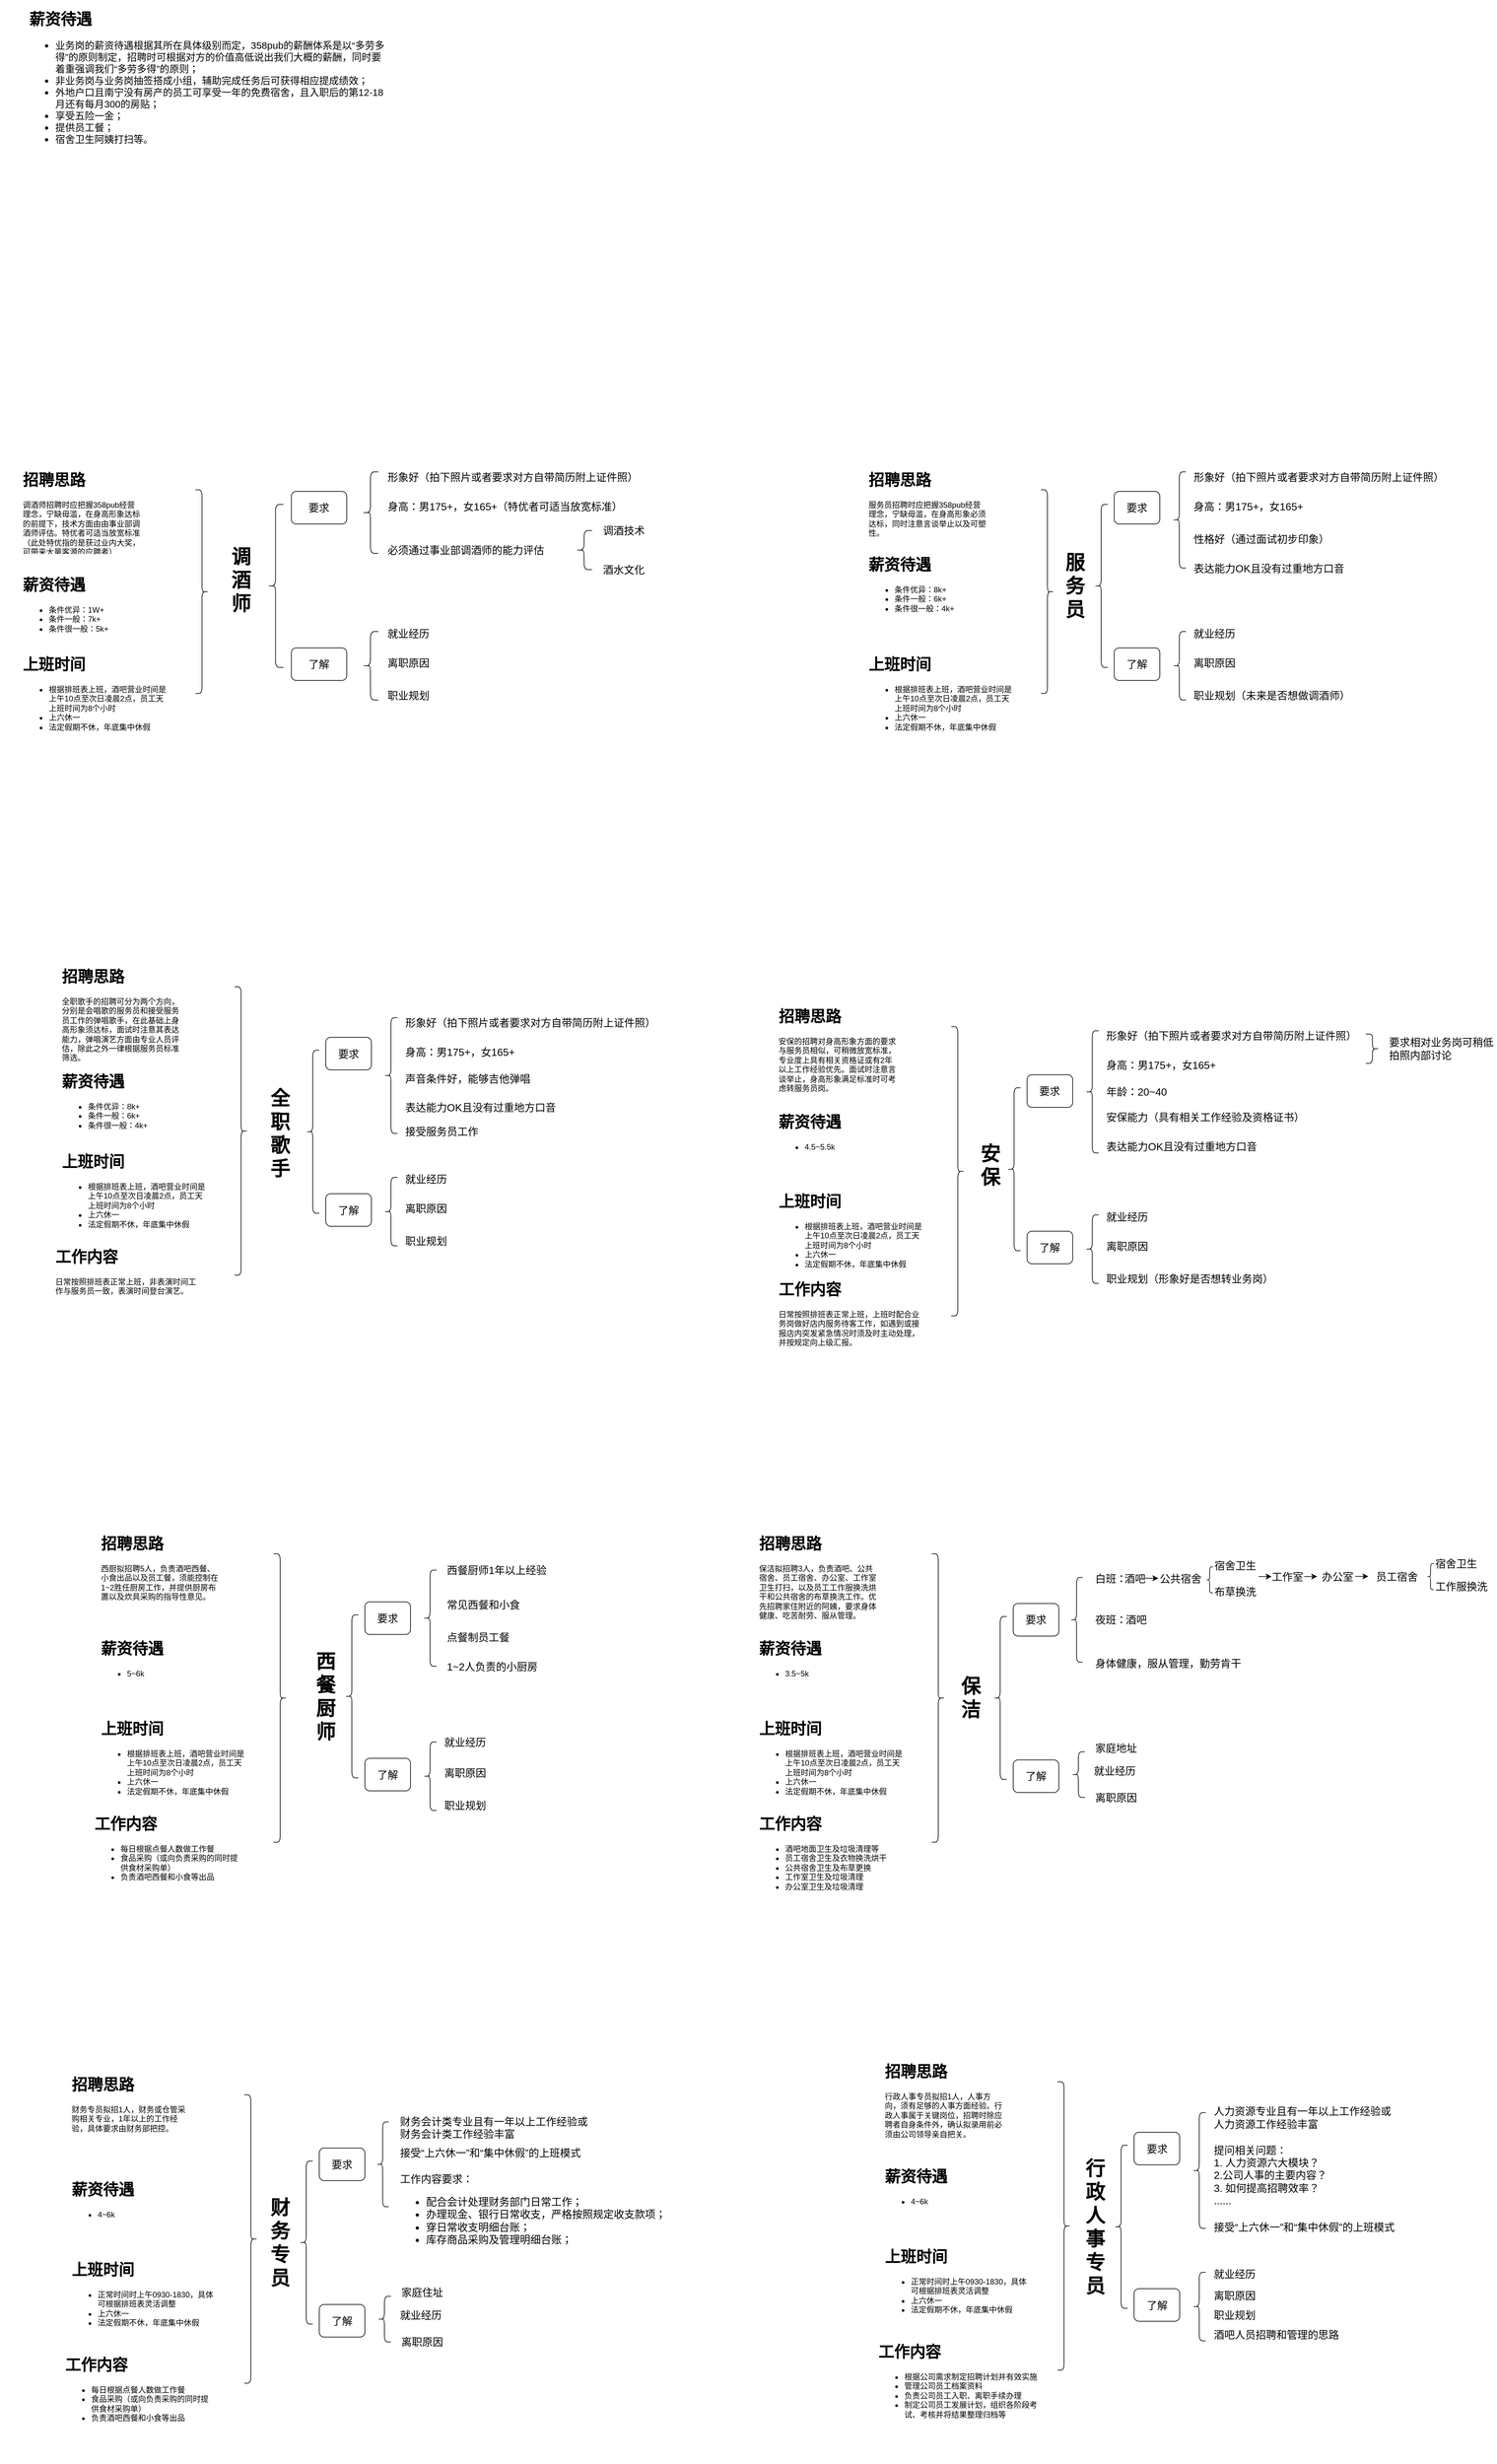 <mxfile version="12.4.3" type="github" pages="1">
  <diagram id="rEoPbJ--mCGQhtU67ibJ" name="第 1 页">
    <mxGraphModel dx="1056" dy="1428" grid="1" gridSize="10" guides="1" tooltips="1" connect="1" arrows="1" fold="1" page="1" pageScale="1" pageWidth="1169" pageHeight="827" math="0" shadow="0">
      <root>
        <mxCell id="0"/>
        <mxCell id="1" parent="0"/>
        <mxCell id="5_B36KdzPEvoYmhDLYBK-181" value="" style="group" parent="1" vertex="1" connectable="0" treatAsSingle="0">
          <mxGeometry x="40" y="90" width="1380" height="640" as="geometry"/>
        </mxCell>
        <mxCell id="5_B36KdzPEvoYmhDLYBK-7" value="&lt;font style=&quot;font-size: 30px&quot;&gt;&lt;b&gt;调酒师&lt;/b&gt;&lt;/font&gt;" style="text;html=1;strokeColor=none;fillColor=none;align=center;verticalAlign=middle;whiteSpace=wrap;rounded=0;" parent="5_B36KdzPEvoYmhDLYBK-181" vertex="1">
          <mxGeometry x="350" y="182.5" width="40" height="137.5" as="geometry"/>
        </mxCell>
        <mxCell id="5_B36KdzPEvoYmhDLYBK-8" value="" style="shape=curlyBracket;whiteSpace=wrap;html=1;rounded=1;" parent="5_B36KdzPEvoYmhDLYBK-181" vertex="1">
          <mxGeometry x="410.714" y="135" width="24.286" height="250" as="geometry"/>
        </mxCell>
        <mxCell id="5_B36KdzPEvoYmhDLYBK-11" value="&lt;font style=&quot;font-size: 16px&quot;&gt;要求&lt;/font&gt;" style="rounded=1;whiteSpace=wrap;html=1;" parent="5_B36KdzPEvoYmhDLYBK-181" vertex="1">
          <mxGeometry x="447.143" y="115" width="85" height="50" as="geometry"/>
        </mxCell>
        <mxCell id="5_B36KdzPEvoYmhDLYBK-12" value="&lt;font style=&quot;font-size: 16px&quot;&gt;了解&lt;/font&gt;" style="rounded=1;whiteSpace=wrap;html=1;" parent="5_B36KdzPEvoYmhDLYBK-181" vertex="1">
          <mxGeometry x="447.143" y="355" width="85" height="50" as="geometry"/>
        </mxCell>
        <mxCell id="5_B36KdzPEvoYmhDLYBK-13" value="" style="shape=curlyBracket;whiteSpace=wrap;html=1;rounded=1;" parent="5_B36KdzPEvoYmhDLYBK-181" vertex="1">
          <mxGeometry x="556.43" y="85" width="24.29" height="125" as="geometry"/>
        </mxCell>
        <mxCell id="5_B36KdzPEvoYmhDLYBK-15" value="&lt;font style=&quot;font-size: 16px;&quot;&gt;形象好（拍下照片或者要求对方自带简历附上证件照）&lt;/font&gt;" style="text;html=1;strokeColor=none;fillColor=none;align=left;verticalAlign=middle;whiteSpace=wrap;rounded=0;fontSize=16;" parent="5_B36KdzPEvoYmhDLYBK-181" vertex="1">
          <mxGeometry x="592.857" y="82.5" width="437.143" height="20" as="geometry"/>
        </mxCell>
        <mxCell id="5_B36KdzPEvoYmhDLYBK-16" value="&lt;font style=&quot;font-size: 16px&quot;&gt;身高：男175+，女165+（特优者可适当放宽标准）&lt;/font&gt;" style="text;html=1;strokeColor=none;fillColor=none;align=left;verticalAlign=middle;whiteSpace=wrap;rounded=0;fontSize=16;" parent="5_B36KdzPEvoYmhDLYBK-181" vertex="1">
          <mxGeometry x="592.857" y="127.5" width="400.714" height="20" as="geometry"/>
        </mxCell>
        <mxCell id="5_B36KdzPEvoYmhDLYBK-17" value="&lt;font style=&quot;font-size: 16px;&quot;&gt;必须通过事业部调酒师的能力评估&lt;/font&gt;" style="text;html=1;strokeColor=none;fillColor=none;align=left;verticalAlign=middle;whiteSpace=wrap;rounded=0;fontSize=16;" parent="5_B36KdzPEvoYmhDLYBK-181" vertex="1">
          <mxGeometry x="592.857" y="195" width="279.286" height="20" as="geometry"/>
        </mxCell>
        <mxCell id="5_B36KdzPEvoYmhDLYBK-18" value="" style="shape=curlyBracket;whiteSpace=wrap;html=1;rounded=1;align=left;fontSize=16;" parent="5_B36KdzPEvoYmhDLYBK-181" vertex="1">
          <mxGeometry x="884.286" y="175" width="24.286" height="60" as="geometry"/>
        </mxCell>
        <mxCell id="5_B36KdzPEvoYmhDLYBK-22" value="&lt;font style=&quot;font-size: 16px;&quot;&gt;调酒技术&lt;/font&gt;" style="text;html=1;strokeColor=none;fillColor=none;align=center;verticalAlign=middle;whiteSpace=wrap;rounded=0;fontSize=16;" parent="5_B36KdzPEvoYmhDLYBK-181" vertex="1">
          <mxGeometry x="920.714" y="165" width="72.857" height="20" as="geometry"/>
        </mxCell>
        <mxCell id="5_B36KdzPEvoYmhDLYBK-23" value="&lt;font style=&quot;font-size: 16px;&quot;&gt;酒水文化&lt;/font&gt;" style="text;html=1;strokeColor=none;fillColor=none;align=center;verticalAlign=middle;whiteSpace=wrap;rounded=0;fontSize=16;" parent="5_B36KdzPEvoYmhDLYBK-181" vertex="1">
          <mxGeometry x="920.714" y="225" width="72.857" height="20" as="geometry"/>
        </mxCell>
        <mxCell id="5_B36KdzPEvoYmhDLYBK-27" value="" style="shape=curlyBracket;whiteSpace=wrap;html=1;rounded=1;" parent="5_B36KdzPEvoYmhDLYBK-181" vertex="1">
          <mxGeometry x="556.429" y="330" width="24.286" height="105" as="geometry"/>
        </mxCell>
        <mxCell id="5_B36KdzPEvoYmhDLYBK-28" value="&lt;font style=&quot;font-size: 16px;&quot;&gt;就业经历&lt;/font&gt;" style="text;html=1;strokeColor=none;fillColor=none;align=left;verticalAlign=middle;whiteSpace=wrap;rounded=0;fontSize=16;" parent="5_B36KdzPEvoYmhDLYBK-181" vertex="1">
          <mxGeometry x="592.857" y="322.5" width="437.143" height="20" as="geometry"/>
        </mxCell>
        <mxCell id="5_B36KdzPEvoYmhDLYBK-29" value="&lt;font style=&quot;font-size: 16px;&quot;&gt;离职原因&lt;/font&gt;" style="text;html=1;strokeColor=none;fillColor=none;align=left;verticalAlign=middle;whiteSpace=wrap;rounded=0;fontSize=16;" parent="5_B36KdzPEvoYmhDLYBK-181" vertex="1">
          <mxGeometry x="592.857" y="367.5" width="400.714" height="20" as="geometry"/>
        </mxCell>
        <mxCell id="5_B36KdzPEvoYmhDLYBK-30" value="&lt;font style=&quot;font-size: 16px;&quot;&gt;职业规划&lt;/font&gt;" style="text;html=1;strokeColor=none;fillColor=none;align=left;verticalAlign=middle;whiteSpace=wrap;rounded=0;fontSize=16;" parent="5_B36KdzPEvoYmhDLYBK-181" vertex="1">
          <mxGeometry x="592.857" y="417.5" width="279.286" height="20" as="geometry"/>
        </mxCell>
        <mxCell id="5_B36KdzPEvoYmhDLYBK-234" value="" style="group" parent="5_B36KdzPEvoYmhDLYBK-181" vertex="1" connectable="0" treatAsSingle="0">
          <mxGeometry x="1630" y="82.5" width="600" height="355" as="geometry"/>
        </mxCell>
        <mxCell id="5_B36KdzPEvoYmhDLYBK-180" value="" style="group" parent="5_B36KdzPEvoYmhDLYBK-234" vertex="1" connectable="0" treatAsSingle="0">
          <mxGeometry width="600" height="355" as="geometry"/>
        </mxCell>
        <mxCell id="5_B36KdzPEvoYmhDLYBK-36" value="&lt;b&gt;&lt;font style=&quot;font-size: 30px&quot;&gt;服务员&lt;/font&gt;&lt;/b&gt;" style="text;html=1;strokeColor=none;fillColor=none;align=center;verticalAlign=middle;whiteSpace=wrap;rounded=0;" parent="5_B36KdzPEvoYmhDLYBK-180" vertex="1">
          <mxGeometry y="117.5" width="40" height="120" as="geometry"/>
        </mxCell>
        <mxCell id="5_B36KdzPEvoYmhDLYBK-37" value="" style="shape=curlyBracket;whiteSpace=wrap;html=1;rounded=1;" parent="5_B36KdzPEvoYmhDLYBK-180" vertex="1">
          <mxGeometry x="50" y="52.5" width="20" height="250" as="geometry"/>
        </mxCell>
        <mxCell id="5_B36KdzPEvoYmhDLYBK-38" value="&lt;font style=&quot;font-size: 16px&quot;&gt;要求&lt;/font&gt;" style="rounded=1;whiteSpace=wrap;html=1;" parent="5_B36KdzPEvoYmhDLYBK-180" vertex="1">
          <mxGeometry x="80" y="32.5" width="70" height="50" as="geometry"/>
        </mxCell>
        <mxCell id="5_B36KdzPEvoYmhDLYBK-39" value="&lt;font style=&quot;font-size: 16px&quot;&gt;了解&lt;/font&gt;" style="rounded=1;whiteSpace=wrap;html=1;" parent="5_B36KdzPEvoYmhDLYBK-180" vertex="1">
          <mxGeometry x="80" y="272.5" width="70" height="50" as="geometry"/>
        </mxCell>
        <mxCell id="5_B36KdzPEvoYmhDLYBK-40" value="" style="shape=curlyBracket;whiteSpace=wrap;html=1;rounded=1;" parent="5_B36KdzPEvoYmhDLYBK-180" vertex="1">
          <mxGeometry x="170" y="2.5" width="20" height="147.5" as="geometry"/>
        </mxCell>
        <mxCell id="5_B36KdzPEvoYmhDLYBK-41" value="&lt;font style=&quot;font-size: 16px;&quot;&gt;形象好（拍下照片或者要求对方自带简历附上证件照）&lt;/font&gt;" style="text;html=1;strokeColor=none;fillColor=none;align=left;verticalAlign=middle;whiteSpace=wrap;rounded=0;fontSize=16;" parent="5_B36KdzPEvoYmhDLYBK-180" vertex="1">
          <mxGeometry x="200" width="400" height="20" as="geometry"/>
        </mxCell>
        <mxCell id="5_B36KdzPEvoYmhDLYBK-42" value="&lt;font style=&quot;font-size: 16px;&quot;&gt;身高：男175+，女165+&lt;/font&gt;" style="text;html=1;strokeColor=none;fillColor=none;align=left;verticalAlign=middle;whiteSpace=wrap;rounded=0;fontSize=16;" parent="5_B36KdzPEvoYmhDLYBK-180" vertex="1">
          <mxGeometry x="200" y="45" width="330" height="20" as="geometry"/>
        </mxCell>
        <mxCell id="5_B36KdzPEvoYmhDLYBK-43" value="&lt;font style=&quot;font-size: 16px;&quot;&gt;性格好（通过面试初步印象）&lt;/font&gt;" style="text;html=1;strokeColor=none;fillColor=none;align=left;verticalAlign=middle;whiteSpace=wrap;rounded=0;fontSize=16;" parent="5_B36KdzPEvoYmhDLYBK-180" vertex="1">
          <mxGeometry x="200" y="95" width="230" height="20" as="geometry"/>
        </mxCell>
        <mxCell id="5_B36KdzPEvoYmhDLYBK-47" value="" style="shape=curlyBracket;whiteSpace=wrap;html=1;rounded=1;" parent="5_B36KdzPEvoYmhDLYBK-180" vertex="1">
          <mxGeometry x="170" y="247.5" width="20" height="105" as="geometry"/>
        </mxCell>
        <mxCell id="5_B36KdzPEvoYmhDLYBK-48" value="&lt;font style=&quot;font-size: 16px;&quot;&gt;就业经历&lt;/font&gt;" style="text;html=1;strokeColor=none;fillColor=none;align=left;verticalAlign=middle;whiteSpace=wrap;rounded=0;fontSize=16;" parent="5_B36KdzPEvoYmhDLYBK-180" vertex="1">
          <mxGeometry x="200" y="240" width="360" height="20" as="geometry"/>
        </mxCell>
        <mxCell id="5_B36KdzPEvoYmhDLYBK-49" value="&lt;font style=&quot;font-size: 16px;&quot;&gt;离职原因&lt;/font&gt;" style="text;html=1;strokeColor=none;fillColor=none;align=left;verticalAlign=middle;whiteSpace=wrap;rounded=0;fontSize=16;" parent="5_B36KdzPEvoYmhDLYBK-180" vertex="1">
          <mxGeometry x="200" y="285" width="330" height="20" as="geometry"/>
        </mxCell>
        <mxCell id="5_B36KdzPEvoYmhDLYBK-50" value="&lt;font style=&quot;font-size: 16px;&quot;&gt;职业规划（未来是否想做调酒师）&lt;/font&gt;" style="text;html=1;strokeColor=none;fillColor=none;align=left;verticalAlign=middle;whiteSpace=wrap;rounded=0;fontSize=16;" parent="5_B36KdzPEvoYmhDLYBK-180" vertex="1">
          <mxGeometry x="200" y="335" width="280" height="20" as="geometry"/>
        </mxCell>
        <mxCell id="5_B36KdzPEvoYmhDLYBK-51" value="&lt;font style=&quot;font-size: 16px;&quot;&gt;表达能力OK且没有过重地方口音&lt;/font&gt;" style="text;html=1;strokeColor=none;fillColor=none;align=left;verticalAlign=middle;whiteSpace=wrap;rounded=0;fontSize=16;" parent="5_B36KdzPEvoYmhDLYBK-180" vertex="1">
          <mxGeometry x="200" y="140" width="270" height="20" as="geometry"/>
        </mxCell>
        <mxCell id="F-7_qr-BvGtvpB1a77cc-1" value="&lt;h1&gt;招聘思路&lt;/h1&gt;&lt;p&gt;调酒师招聘时应把握358pub经营理念，宁缺毋滥，在身高形象达标的前提下，技术方面由由事业部调酒师评估。特优者可适当放宽标准（此处特优指的是获过业内大奖，可带来大量客源的应聘者）&lt;/p&gt;" style="text;html=1;strokeColor=none;fillColor=none;spacing=5;spacingTop=-20;whiteSpace=wrap;overflow=hidden;rounded=0;" parent="5_B36KdzPEvoYmhDLYBK-181" vertex="1">
          <mxGeometry x="30" y="77.5" width="190" height="132.5" as="geometry"/>
        </mxCell>
        <mxCell id="F-7_qr-BvGtvpB1a77cc-34" value="&lt;h1&gt;薪资待遇&lt;/h1&gt;&lt;p&gt;&lt;ul&gt;&lt;li&gt;条件优异：1W+&lt;/li&gt;&lt;li&gt;条件一般：7k+&lt;/li&gt;&lt;li&gt;条件很一般：5k+&lt;/li&gt;&lt;/ul&gt;&lt;/p&gt;" style="text;html=1;strokeColor=none;fillColor=none;spacing=5;spacingTop=-20;whiteSpace=wrap;overflow=hidden;rounded=0;" parent="5_B36KdzPEvoYmhDLYBK-181" vertex="1">
          <mxGeometry x="30" y="238.75" width="190" height="122.5" as="geometry"/>
        </mxCell>
        <mxCell id="F-7_qr-BvGtvpB1a77cc-70" value="&lt;h1&gt;上班时间&lt;/h1&gt;&lt;p&gt;&lt;/p&gt;&lt;ul&gt;&lt;li&gt;根据排班表上班，酒吧营业时间是上午10点至次日凌晨2点，员工天上班时间为8个小时&lt;/li&gt;&lt;li&gt;上六休一&lt;/li&gt;&lt;li&gt;法定假期不休，年底集中休假&lt;/li&gt;&lt;/ul&gt;&lt;p&gt;&lt;/p&gt;" style="text;html=1;strokeColor=none;fillColor=none;spacing=5;spacingTop=-20;whiteSpace=wrap;overflow=hidden;rounded=0;" parent="5_B36KdzPEvoYmhDLYBK-181" vertex="1">
          <mxGeometry x="30" y="361.25" width="230" height="158.75" as="geometry"/>
        </mxCell>
        <mxCell id="F-7_qr-BvGtvpB1a77cc-73" value="" style="shape=curlyBracket;whiteSpace=wrap;html=1;rounded=1;rotation=-180;" parent="5_B36KdzPEvoYmhDLYBK-181" vertex="1">
          <mxGeometry x="300" y="112.5" width="20" height="312.5" as="geometry"/>
        </mxCell>
        <mxCell id="5_B36KdzPEvoYmhDLYBK-52" value="&lt;b&gt;&lt;font style=&quot;font-size: 30px&quot;&gt;行政人事专员&lt;/font&gt;&lt;/b&gt;" style="text;html=1;strokeColor=none;fillColor=none;align=center;verticalAlign=middle;whiteSpace=wrap;rounded=0;" parent="1" vertex="1">
          <mxGeometry x="1700.5" y="2807.5" width="40" height="120" as="geometry"/>
        </mxCell>
        <mxCell id="5_B36KdzPEvoYmhDLYBK-53" value="" style="shape=curlyBracket;whiteSpace=wrap;html=1;rounded=1;" parent="1" vertex="1">
          <mxGeometry x="1750.5" y="2742.5" width="20" height="250" as="geometry"/>
        </mxCell>
        <mxCell id="5_B36KdzPEvoYmhDLYBK-54" value="&lt;font style=&quot;font-size: 16px&quot;&gt;要求&lt;/font&gt;" style="rounded=1;whiteSpace=wrap;html=1;" parent="1" vertex="1">
          <mxGeometry x="1780.5" y="2722.5" width="70" height="50" as="geometry"/>
        </mxCell>
        <mxCell id="5_B36KdzPEvoYmhDLYBK-55" value="&lt;font style=&quot;font-size: 16px&quot;&gt;了解&lt;/font&gt;" style="rounded=1;whiteSpace=wrap;html=1;" parent="1" vertex="1">
          <mxGeometry x="1780.5" y="2962.5" width="70" height="50" as="geometry"/>
        </mxCell>
        <mxCell id="5_B36KdzPEvoYmhDLYBK-56" value="" style="shape=curlyBracket;whiteSpace=wrap;html=1;rounded=1;fontSize=16;" parent="1" vertex="1">
          <mxGeometry x="1870.5" y="2692.5" width="20" height="177.5" as="geometry"/>
        </mxCell>
        <mxCell id="5_B36KdzPEvoYmhDLYBK-57" value="&lt;font style=&quot;font-size: 16px;&quot;&gt;人力资源专业且有一年以上工作经验或&lt;br style=&quot;font-size: 16px;&quot;&gt;人力资源工作经验丰富&lt;br style=&quot;font-size: 16px;&quot;&gt;&lt;/font&gt;" style="text;html=1;strokeColor=none;fillColor=none;align=left;verticalAlign=middle;whiteSpace=wrap;rounded=0;fontSize=16;" parent="1" vertex="1">
          <mxGeometry x="1900.5" y="2690" width="360" height="20" as="geometry"/>
        </mxCell>
        <mxCell id="5_B36KdzPEvoYmhDLYBK-58" value="&lt;font style=&quot;font-size: 16px;&quot;&gt;提问相关问题：&lt;br style=&quot;font-size: 16px;&quot;&gt;1. 人力资源六大模块？&lt;br style=&quot;font-size: 16px;&quot;&gt;2.公司人事的主要内容？&lt;br style=&quot;font-size: 16px;&quot;&gt;3. 如何提高招聘效率？&lt;br style=&quot;font-size: 16px;&quot;&gt;......&lt;br style=&quot;font-size: 16px;&quot;&gt;&lt;br style=&quot;font-size: 16px;&quot;&gt;&lt;/font&gt;" style="text;html=1;strokeColor=none;fillColor=none;align=left;verticalAlign=middle;whiteSpace=wrap;rounded=0;fontSize=16;" parent="1" vertex="1">
          <mxGeometry x="1900.5" y="2735" width="330" height="125" as="geometry"/>
        </mxCell>
        <mxCell id="5_B36KdzPEvoYmhDLYBK-60" value="" style="shape=curlyBracket;whiteSpace=wrap;html=1;rounded=1;fontSize=16;" parent="1" vertex="1">
          <mxGeometry x="1870.5" y="2937.5" width="20" height="105" as="geometry"/>
        </mxCell>
        <mxCell id="5_B36KdzPEvoYmhDLYBK-61" value="&lt;font style=&quot;font-size: 16px;&quot;&gt;就业经历&lt;/font&gt;" style="text;html=1;strokeColor=none;fillColor=none;align=left;verticalAlign=middle;whiteSpace=wrap;rounded=0;fontSize=16;" parent="1" vertex="1">
          <mxGeometry x="1900.5" y="2930" width="360" height="20" as="geometry"/>
        </mxCell>
        <mxCell id="5_B36KdzPEvoYmhDLYBK-62" value="&lt;font style=&quot;font-size: 16px;&quot;&gt;离职原因&lt;/font&gt;" style="text;html=1;strokeColor=none;fillColor=none;align=left;verticalAlign=middle;whiteSpace=wrap;rounded=0;fontSize=16;" parent="1" vertex="1">
          <mxGeometry x="1900.5" y="2962.5" width="330" height="20" as="geometry"/>
        </mxCell>
        <mxCell id="5_B36KdzPEvoYmhDLYBK-63" value="&lt;font style=&quot;font-size: 16px;&quot;&gt;职业规划&lt;/font&gt;" style="text;html=1;strokeColor=none;fillColor=none;align=left;verticalAlign=middle;whiteSpace=wrap;rounded=0;fontSize=16;" parent="1" vertex="1">
          <mxGeometry x="1900.5" y="2992.5" width="230" height="20" as="geometry"/>
        </mxCell>
        <mxCell id="5_B36KdzPEvoYmhDLYBK-64" value="&lt;font style=&quot;font-size: 16px;&quot;&gt;接受“上六休一”和“集中休假”的上班模式&lt;/font&gt;" style="text;html=1;strokeColor=none;fillColor=none;align=left;verticalAlign=middle;whiteSpace=wrap;rounded=0;fontSize=16;" parent="1" vertex="1">
          <mxGeometry x="1900.5" y="2847.5" width="330" height="40" as="geometry"/>
        </mxCell>
        <mxCell id="5_B36KdzPEvoYmhDLYBK-65" value="&lt;font style=&quot;font-size: 16px;&quot;&gt;酒吧人员招聘和管理的思路&lt;/font&gt;" style="text;html=1;strokeColor=none;fillColor=none;align=left;verticalAlign=middle;whiteSpace=wrap;rounded=0;fontSize=16;" parent="1" vertex="1">
          <mxGeometry x="1900.5" y="3022.5" width="230" height="20" as="geometry"/>
        </mxCell>
        <mxCell id="UDFGTyTU-gH4lqWIlmIU-13" value="" style="group" parent="1" vertex="1" connectable="0">
          <mxGeometry x="450" y="2690" width="630" height="364.25" as="geometry"/>
        </mxCell>
        <mxCell id="5_B36KdzPEvoYmhDLYBK-154" value="&lt;b&gt;&lt;font style=&quot;font-size: 30px&quot;&gt;财务专员&lt;/font&gt;&lt;/b&gt;" style="text;html=1;strokeColor=none;fillColor=none;align=center;verticalAlign=middle;whiteSpace=wrap;rounded=0;" parent="UDFGTyTU-gH4lqWIlmIU-13" vertex="1">
          <mxGeometry y="141.75" width="40" height="120" as="geometry"/>
        </mxCell>
        <mxCell id="5_B36KdzPEvoYmhDLYBK-155" value="" style="shape=curlyBracket;whiteSpace=wrap;html=1;rounded=1;" parent="UDFGTyTU-gH4lqWIlmIU-13" vertex="1">
          <mxGeometry x="50" y="76.75" width="20" height="250" as="geometry"/>
        </mxCell>
        <mxCell id="5_B36KdzPEvoYmhDLYBK-156" value="&lt;font style=&quot;font-size: 16px&quot;&gt;要求&lt;/font&gt;" style="rounded=1;whiteSpace=wrap;html=1;" parent="UDFGTyTU-gH4lqWIlmIU-13" vertex="1">
          <mxGeometry x="80" y="56.75" width="70" height="50" as="geometry"/>
        </mxCell>
        <mxCell id="5_B36KdzPEvoYmhDLYBK-157" value="&lt;font style=&quot;font-size: 16px&quot;&gt;了解&lt;/font&gt;" style="rounded=1;whiteSpace=wrap;html=1;" parent="UDFGTyTU-gH4lqWIlmIU-13" vertex="1">
          <mxGeometry x="80" y="296.75" width="70" height="50" as="geometry"/>
        </mxCell>
        <mxCell id="5_B36KdzPEvoYmhDLYBK-158" value="" style="shape=curlyBracket;whiteSpace=wrap;html=1;rounded=1;" parent="UDFGTyTU-gH4lqWIlmIU-13" vertex="1">
          <mxGeometry x="168" y="16.75" width="18.5" height="130" as="geometry"/>
        </mxCell>
        <mxCell id="5_B36KdzPEvoYmhDLYBK-161" value="" style="shape=curlyBracket;whiteSpace=wrap;html=1;rounded=1;" parent="UDFGTyTU-gH4lqWIlmIU-13" vertex="1">
          <mxGeometry x="170" y="284.25" width="20" height="70" as="geometry"/>
        </mxCell>
        <mxCell id="5_B36KdzPEvoYmhDLYBK-162" value="&lt;font style=&quot;font-size: 16px;&quot;&gt;离职原因&lt;/font&gt;" style="text;html=1;strokeColor=none;fillColor=none;align=left;verticalAlign=middle;whiteSpace=wrap;rounded=0;fontSize=16;" parent="UDFGTyTU-gH4lqWIlmIU-13" vertex="1">
          <mxGeometry x="203.5" y="344.25" width="330" height="20" as="geometry"/>
        </mxCell>
        <mxCell id="5_B36KdzPEvoYmhDLYBK-167" value="&lt;font style=&quot;font-size: 16px;&quot;&gt;就业经历&lt;/font&gt;" style="text;html=1;strokeColor=none;fillColor=none;align=left;verticalAlign=middle;whiteSpace=wrap;rounded=0;fontSize=16;" parent="UDFGTyTU-gH4lqWIlmIU-13" vertex="1">
          <mxGeometry x="201.5" y="303" width="360" height="20" as="geometry"/>
        </mxCell>
        <mxCell id="5_B36KdzPEvoYmhDLYBK-176" value="&lt;font style=&quot;font-size: 16px;&quot;&gt;家庭住址&lt;/font&gt;" style="text;html=1;strokeColor=none;fillColor=none;align=left;verticalAlign=middle;whiteSpace=wrap;rounded=0;fontSize=16;" parent="UDFGTyTU-gH4lqWIlmIU-13" vertex="1">
          <mxGeometry x="203.5" y="268" width="360" height="20" as="geometry"/>
        </mxCell>
        <mxCell id="5_B36KdzPEvoYmhDLYBK-201" value="&lt;font style=&quot;font-size: 16px;&quot;&gt;财务会计类专业且有一年以上工作经验或&lt;br style=&quot;font-size: 16px;&quot;&gt;财务会计类工作经验丰富&lt;/font&gt;" style="text;html=1;fontSize=16;" parent="UDFGTyTU-gH4lqWIlmIU-13" vertex="1">
          <mxGeometry x="201.5" width="230" height="40" as="geometry"/>
        </mxCell>
        <mxCell id="5_B36KdzPEvoYmhDLYBK-202" value="&lt;font style=&quot;font-size: 16px;&quot;&gt;接受“上六休一”和“集中休假”的上班模式&lt;/font&gt;" style="text;html=1;strokeColor=none;fillColor=none;align=left;verticalAlign=middle;whiteSpace=wrap;rounded=0;fontSize=16;" parent="UDFGTyTU-gH4lqWIlmIU-13" vertex="1">
          <mxGeometry x="201.5" y="53.75" width="338.5" height="20" as="geometry"/>
        </mxCell>
        <mxCell id="5_B36KdzPEvoYmhDLYBK-203" value="&lt;font style=&quot;font-size: 16px;&quot;&gt;工作内容要求：&lt;br style=&quot;font-size: 16px;&quot;&gt;&lt;ul style=&quot;font-size: 16px;&quot;&gt;&lt;li style=&quot;font-size: 16px;&quot;&gt;配合会计处理财务部门日常工作；&lt;br style=&quot;font-size: 16px;&quot;&gt;&lt;/li&gt;&lt;li style=&quot;font-size: 16px;&quot;&gt;办理现金、银行日常收支，严格按照规定收支款项；&lt;br style=&quot;font-size: 16px;&quot;&gt;&lt;/li&gt;&lt;li style=&quot;font-size: 16px;&quot;&gt;穿日常收支明细台账；&lt;br style=&quot;font-size: 16px;&quot;&gt;&lt;/li&gt;&lt;li style=&quot;font-size: 16px;&quot;&gt;库存商品采购及管理明细台账；&lt;br style=&quot;font-size: 16px;&quot;&gt;&lt;/li&gt;&lt;/ul&gt;&lt;br style=&quot;font-size: 16px;&quot;&gt;&lt;/font&gt;" style="text;html=1;strokeColor=none;fillColor=none;align=left;verticalAlign=middle;whiteSpace=wrap;rounded=0;fontSize=16;" parent="UDFGTyTU-gH4lqWIlmIU-13" vertex="1">
          <mxGeometry x="201.5" y="86.75" width="428.5" height="163.25" as="geometry"/>
        </mxCell>
        <mxCell id="Fl71wRBjlF6iR6LxpcYb-3" value="&lt;h1&gt;招聘思路&lt;/h1&gt;&lt;p&gt;服务员招聘时应把握358pub经营理念，宁缺毋滥，在身高形象必须达标，同时注意言谈举止以及可塑性。&lt;/p&gt;" style="text;html=1;strokeColor=none;fillColor=none;spacing=5;spacingTop=-20;whiteSpace=wrap;overflow=hidden;rounded=0;" vertex="1" parent="1">
          <mxGeometry x="1367.53" y="167.5" width="190" height="120" as="geometry"/>
        </mxCell>
        <mxCell id="Fl71wRBjlF6iR6LxpcYb-4" value="&lt;h1&gt;薪资待遇&lt;/h1&gt;&lt;p&gt;&lt;ul&gt;&lt;li&gt;条件优异：8k+&lt;/li&gt;&lt;li&gt;条件一般：6k+&lt;/li&gt;&lt;li&gt;条件很一般：4k+&lt;/li&gt;&lt;/ul&gt;&lt;/p&gt;" style="text;html=1;strokeColor=none;fillColor=none;spacing=5;spacingTop=-20;whiteSpace=wrap;overflow=hidden;rounded=0;" vertex="1" parent="1">
          <mxGeometry x="1367.53" y="297.5" width="190" height="122.5" as="geometry"/>
        </mxCell>
        <mxCell id="Fl71wRBjlF6iR6LxpcYb-5" value="&lt;h1&gt;上班时间&lt;/h1&gt;&lt;p&gt;&lt;/p&gt;&lt;ul&gt;&lt;li&gt;根据排班表上班，酒吧营业时间是上午10点至次日凌晨2点，员工天上班时间为8个小时&lt;/li&gt;&lt;li&gt;上六休一&lt;/li&gt;&lt;li&gt;法定假期不休，年底集中休假&lt;/li&gt;&lt;/ul&gt;&lt;p&gt;&lt;/p&gt;" style="text;html=1;strokeColor=none;fillColor=none;spacing=5;spacingTop=-20;whiteSpace=wrap;overflow=hidden;rounded=0;" vertex="1" parent="1">
          <mxGeometry x="1367.53" y="451.25" width="230" height="150" as="geometry"/>
        </mxCell>
        <mxCell id="Fl71wRBjlF6iR6LxpcYb-6" value="" style="shape=curlyBracket;whiteSpace=wrap;html=1;rounded=1;rotation=-180;" vertex="1" parent="1">
          <mxGeometry x="1637.53" y="202.5" width="20" height="312.5" as="geometry"/>
        </mxCell>
        <mxCell id="F-7_qr-BvGtvpB1a77cc-35" value="&lt;h1&gt;薪资待遇&lt;/h1&gt;&lt;p&gt;&lt;/p&gt;&lt;ul style=&quot;font-size: 15px&quot;&gt;&lt;li&gt;业务岗的薪资待遇根据其所在具体级别而定，358pub的薪酬体系是以“多劳多得”的原则制定，招聘时可根据对方的价值高低说出我们大概的薪酬，同时要着重强调我们“多劳多得”的原则；&lt;/li&gt;&lt;li&gt;非业务岗与业务岗抽签搭成小组，辅助完成任务后可获得相应提成绩效；&lt;/li&gt;&lt;li&gt;外地户口且南宁没有房产的员工可享受一年的免费宿舍，且入职后的第12-18月还有每月300的房贴；&lt;/li&gt;&lt;li&gt;享受五险一金；&lt;/li&gt;&lt;li&gt;提供员工餐；&lt;/li&gt;&lt;li&gt;宿舍卫生阿姨打扫等。&lt;/li&gt;&lt;/ul&gt;&lt;p&gt;&lt;/p&gt;&lt;p&gt;&lt;br&gt;&lt;/p&gt;" style="text;html=1;strokeColor=none;fillColor=none;spacing=5;spacingTop=-20;whiteSpace=wrap;overflow=hidden;rounded=0;" parent="1" vertex="1">
          <mxGeometry x="80" y="-538.59" width="560" height="250" as="geometry"/>
        </mxCell>
        <mxCell id="Fl71wRBjlF6iR6LxpcYb-52" value="" style="group" vertex="1" connectable="0" parent="1">
          <mxGeometry x="1230" y="991.25" width="1106.33" height="548.75" as="geometry"/>
        </mxCell>
        <mxCell id="Fl71wRBjlF6iR6LxpcYb-43" value="&lt;h1&gt;招聘思路&lt;/h1&gt;&lt;p&gt;安保的招聘对身高形象方面的要求与服务员相似，可稍微放宽标准，专业度上具有相关资格证或有2年以上工作经验优先。面试时注意言谈举止，身高形象满足标准时可考虑转服务员岗。&lt;/p&gt;" style="text;html=1;spacing=5;spacingTop=-20;whiteSpace=wrap;overflow=hidden;rounded=0;" vertex="1" parent="Fl71wRBjlF6iR6LxpcYb-52">
          <mxGeometry width="190" height="150" as="geometry"/>
        </mxCell>
        <mxCell id="Fl71wRBjlF6iR6LxpcYb-44" value="&lt;h1&gt;薪资待遇&lt;/h1&gt;&lt;div&gt;&lt;ul&gt;&lt;li&gt;4.5~5.5k&lt;/li&gt;&lt;/ul&gt;&lt;/div&gt;&lt;p&gt;&lt;/p&gt;" style="text;html=1;strokeColor=none;fillColor=none;spacing=5;spacingTop=-20;whiteSpace=wrap;overflow=hidden;rounded=0;" vertex="1" parent="Fl71wRBjlF6iR6LxpcYb-52">
          <mxGeometry y="161.25" width="190" height="122.5" as="geometry"/>
        </mxCell>
        <mxCell id="Fl71wRBjlF6iR6LxpcYb-45" value="&lt;h1&gt;上班时间&lt;/h1&gt;&lt;p&gt;&lt;/p&gt;&lt;ul&gt;&lt;li&gt;根据排班表上班，酒吧营业时间是上午10点至次日凌晨2点，员工天上班时间为8个小时&lt;/li&gt;&lt;li&gt;上六休一&lt;/li&gt;&lt;li&gt;法定假期不休，年底集中休假&lt;/li&gt;&lt;/ul&gt;&lt;p&gt;&lt;/p&gt;" style="text;html=1;strokeColor=none;fillColor=none;spacing=5;spacingTop=-20;whiteSpace=wrap;overflow=hidden;rounded=0;" vertex="1" parent="Fl71wRBjlF6iR6LxpcYb-52">
          <mxGeometry y="283.75" width="230" height="158.75" as="geometry"/>
        </mxCell>
        <mxCell id="Fl71wRBjlF6iR6LxpcYb-46" value="" style="shape=curlyBracket;whiteSpace=wrap;html=1;rounded=1;rotation=-180;" vertex="1" parent="Fl71wRBjlF6iR6LxpcYb-52">
          <mxGeometry x="270" y="35" width="20" height="443.75" as="geometry"/>
        </mxCell>
        <mxCell id="5_B36KdzPEvoYmhDLYBK-79" value="&lt;b&gt;&lt;font style=&quot;font-size: 30px&quot;&gt;安保&lt;/font&gt;&lt;/b&gt;" style="text;html=1;strokeColor=none;fillColor=none;align=center;verticalAlign=middle;whiteSpace=wrap;rounded=0;" parent="Fl71wRBjlF6iR6LxpcYb-52" vertex="1">
          <mxGeometry x="310" y="188.08" width="40" height="120" as="geometry"/>
        </mxCell>
        <mxCell id="5_B36KdzPEvoYmhDLYBK-80" value="" style="shape=curlyBracket;whiteSpace=wrap;html=1;rounded=1;" parent="Fl71wRBjlF6iR6LxpcYb-52" vertex="1">
          <mxGeometry x="356.33" y="128.75" width="20" height="250" as="geometry"/>
        </mxCell>
        <mxCell id="5_B36KdzPEvoYmhDLYBK-81" value="&lt;font style=&quot;font-size: 16px&quot;&gt;要求&lt;/font&gt;" style="rounded=1;whiteSpace=wrap;html=1;" parent="Fl71wRBjlF6iR6LxpcYb-52" vertex="1">
          <mxGeometry x="386.33" y="108.75" width="70" height="50" as="geometry"/>
        </mxCell>
        <mxCell id="5_B36KdzPEvoYmhDLYBK-82" value="&lt;font style=&quot;font-size: 16px&quot;&gt;了解&lt;/font&gt;" style="rounded=1;whiteSpace=wrap;html=1;" parent="Fl71wRBjlF6iR6LxpcYb-52" vertex="1">
          <mxGeometry x="386.33" y="348.75" width="70" height="50" as="geometry"/>
        </mxCell>
        <mxCell id="5_B36KdzPEvoYmhDLYBK-83" value="" style="shape=curlyBracket;whiteSpace=wrap;html=1;rounded=1;" parent="Fl71wRBjlF6iR6LxpcYb-52" vertex="1">
          <mxGeometry x="476.33" y="41.25" width="20" height="187.5" as="geometry"/>
        </mxCell>
        <mxCell id="5_B36KdzPEvoYmhDLYBK-84" value="&lt;font style=&quot;font-size: 16px;&quot;&gt;形象好（拍下照片或者要求对方自带简历附上证件照）&lt;/font&gt;" style="text;html=1;strokeColor=none;fillColor=none;align=left;verticalAlign=middle;whiteSpace=wrap;rounded=0;fontSize=16;" parent="Fl71wRBjlF6iR6LxpcYb-52" vertex="1">
          <mxGeometry x="506.33" y="38.75" width="400" height="20" as="geometry"/>
        </mxCell>
        <mxCell id="5_B36KdzPEvoYmhDLYBK-85" value="&lt;font style=&quot;font-size: 16px;&quot;&gt;身高：男175+，女165+&lt;/font&gt;" style="text;html=1;strokeColor=none;fillColor=none;align=left;verticalAlign=middle;whiteSpace=wrap;rounded=0;fontSize=16;" parent="Fl71wRBjlF6iR6LxpcYb-52" vertex="1">
          <mxGeometry x="506.33" y="83.75" width="330" height="20" as="geometry"/>
        </mxCell>
        <mxCell id="5_B36KdzPEvoYmhDLYBK-86" value="&lt;font style=&quot;font-size: 16px&quot;&gt;安保能力（具有相关工作经验及资格证书）&lt;/font&gt;" style="text;html=1;strokeColor=none;fillColor=none;align=left;verticalAlign=middle;whiteSpace=wrap;rounded=0;fontSize=16;" parent="Fl71wRBjlF6iR6LxpcYb-52" vertex="1">
          <mxGeometry x="506.33" y="163.75" width="340" height="20" as="geometry"/>
        </mxCell>
        <mxCell id="5_B36KdzPEvoYmhDLYBK-87" value="" style="shape=curlyBracket;whiteSpace=wrap;html=1;rounded=1;" parent="Fl71wRBjlF6iR6LxpcYb-52" vertex="1">
          <mxGeometry x="476.33" y="323.75" width="20" height="105" as="geometry"/>
        </mxCell>
        <mxCell id="5_B36KdzPEvoYmhDLYBK-88" value="&lt;font style=&quot;font-size: 16px;&quot;&gt;就业经历&lt;/font&gt;" style="text;html=1;strokeColor=none;fillColor=none;align=left;verticalAlign=middle;whiteSpace=wrap;rounded=0;fontSize=16;" parent="Fl71wRBjlF6iR6LxpcYb-52" vertex="1">
          <mxGeometry x="506.33" y="316.25" width="360" height="20" as="geometry"/>
        </mxCell>
        <mxCell id="5_B36KdzPEvoYmhDLYBK-89" value="&lt;font style=&quot;font-size: 16px;&quot;&gt;离职原因&lt;/font&gt;" style="text;html=1;strokeColor=none;fillColor=none;align=left;verticalAlign=middle;whiteSpace=wrap;rounded=0;fontSize=16;" parent="Fl71wRBjlF6iR6LxpcYb-52" vertex="1">
          <mxGeometry x="506.33" y="361.25" width="330" height="20" as="geometry"/>
        </mxCell>
        <mxCell id="5_B36KdzPEvoYmhDLYBK-90" value="&lt;font style=&quot;font-size: 16px;&quot;&gt;职业规划（形象好是否想转业务岗）&lt;/font&gt;" style="text;html=1;strokeColor=none;fillColor=none;align=left;verticalAlign=middle;whiteSpace=wrap;rounded=0;fontSize=16;" parent="Fl71wRBjlF6iR6LxpcYb-52" vertex="1">
          <mxGeometry x="506.33" y="411.25" width="280" height="20" as="geometry"/>
        </mxCell>
        <mxCell id="5_B36KdzPEvoYmhDLYBK-91" value="&lt;font style=&quot;font-size: 16px;&quot;&gt;表达能力OK且没有过重地方口音&lt;/font&gt;" style="text;html=1;strokeColor=none;fillColor=none;align=left;verticalAlign=middle;whiteSpace=wrap;rounded=0;fontSize=16;" parent="Fl71wRBjlF6iR6LxpcYb-52" vertex="1">
          <mxGeometry x="506.33" y="208.75" width="260" height="20" as="geometry"/>
        </mxCell>
        <mxCell id="5_B36KdzPEvoYmhDLYBK-92" value="" style="shape=curlyBracket;whiteSpace=wrap;html=1;rounded=1;align=left;rotation=-180;fontSize=16;" parent="Fl71wRBjlF6iR6LxpcYb-52" vertex="1">
          <mxGeometry x="906.33" y="46.25" width="20" height="45" as="geometry"/>
        </mxCell>
        <mxCell id="5_B36KdzPEvoYmhDLYBK-93" value="要求相对业务岗可稍低&lt;br style=&quot;font-size: 16px&quot;&gt;拍照内部讨论" style="text;html=1;strokeColor=none;fillColor=none;align=left;verticalAlign=middle;whiteSpace=wrap;rounded=0;fontSize=16;" parent="Fl71wRBjlF6iR6LxpcYb-52" vertex="1">
          <mxGeometry x="939.83" y="58.75" width="166.5" height="20" as="geometry"/>
        </mxCell>
        <mxCell id="5_B36KdzPEvoYmhDLYBK-106" value="&lt;font style=&quot;font-size: 16px;&quot;&gt;年龄：20~40&lt;/font&gt;" style="text;html=1;strokeColor=none;fillColor=none;align=left;verticalAlign=middle;whiteSpace=wrap;rounded=0;fontSize=16;" parent="Fl71wRBjlF6iR6LxpcYb-52" vertex="1">
          <mxGeometry x="506.33" y="125" width="270.5" height="20" as="geometry"/>
        </mxCell>
        <mxCell id="Fl71wRBjlF6iR6LxpcYb-50" value="&lt;h1&gt;&lt;/h1&gt;&lt;h1&gt;工作内容&lt;/h1&gt;日常按照排班表正常上班，上班时配合业务岗做好店内服务待客工作，如遇到或接报店内突发紧急情况时须及时主动处理，并按规定向上级汇报。&lt;br&gt;&lt;p&gt;&lt;/p&gt;" style="text;html=1;strokeColor=none;fillColor=none;spacing=5;spacingTop=-20;whiteSpace=wrap;overflow=hidden;rounded=0;" vertex="1" parent="Fl71wRBjlF6iR6LxpcYb-52">
          <mxGeometry y="418.75" width="230" height="130" as="geometry"/>
        </mxCell>
        <mxCell id="Fl71wRBjlF6iR6LxpcYb-53" value="&lt;h1&gt;招聘思路&lt;/h1&gt;&lt;p&gt;西厨拟招聘5人，负责酒吧西餐、小食出品以及员工餐，须能控制在1~2胜任厨房工作，并提供厨房布置以及炊具采购的指导性意见。&lt;/p&gt;" style="text;html=1;strokeColor=none;fillColor=none;spacing=5;spacingTop=-20;whiteSpace=wrap;overflow=hidden;rounded=0;" vertex="1" parent="1">
          <mxGeometry x="190" y="1800" width="190" height="150" as="geometry"/>
        </mxCell>
        <mxCell id="Fl71wRBjlF6iR6LxpcYb-54" value="&lt;h1&gt;薪资待遇&lt;/h1&gt;&lt;p&gt;&lt;/p&gt;&lt;ul&gt;&lt;li&gt;5~6k&lt;/li&gt;&lt;/ul&gt;&lt;p&gt;&lt;/p&gt;" style="text;html=1;strokeColor=none;fillColor=none;spacing=5;spacingTop=-20;whiteSpace=wrap;overflow=hidden;rounded=0;" vertex="1" parent="1">
          <mxGeometry x="190" y="1961.25" width="190" height="122.5" as="geometry"/>
        </mxCell>
        <mxCell id="Fl71wRBjlF6iR6LxpcYb-55" value="&lt;h1&gt;上班时间&lt;/h1&gt;&lt;p&gt;&lt;/p&gt;&lt;ul&gt;&lt;li&gt;根据排班表上班，酒吧营业时间是上午10点至次日凌晨2点，员工天上班时间为8个小时&lt;/li&gt;&lt;li&gt;上六休一&lt;/li&gt;&lt;li&gt;法定假期不休，年底集中休假&lt;/li&gt;&lt;/ul&gt;&lt;p&gt;&lt;/p&gt;" style="text;html=1;strokeColor=none;fillColor=none;spacing=5;spacingTop=-20;whiteSpace=wrap;overflow=hidden;rounded=0;" vertex="1" parent="1">
          <mxGeometry x="190" y="2083.75" width="230" height="158.75" as="geometry"/>
        </mxCell>
        <mxCell id="Fl71wRBjlF6iR6LxpcYb-56" value="" style="shape=curlyBracket;whiteSpace=wrap;html=1;rounded=1;rotation=-180;" vertex="1" parent="1">
          <mxGeometry x="460" y="1835" width="20" height="442.5" as="geometry"/>
        </mxCell>
        <mxCell id="Fl71wRBjlF6iR6LxpcYb-57" value="&lt;h1&gt;工作内容&lt;/h1&gt;&lt;ul&gt;&lt;li&gt;每日根据点餐人数做工作餐&lt;/li&gt;&lt;li&gt;食品采购（或向负责采购的同时提供食材采购单）&lt;/li&gt;&lt;li&gt;负责酒吧西餐和小食等出品&lt;/li&gt;&lt;/ul&gt;&lt;p&gt;&lt;/p&gt;" style="text;html=1;strokeColor=none;fillColor=none;spacing=5;spacingTop=-20;whiteSpace=wrap;overflow=hidden;rounded=0;" vertex="1" parent="1">
          <mxGeometry x="180" y="2230" width="230" height="170" as="geometry"/>
        </mxCell>
        <mxCell id="Fl71wRBjlF6iR6LxpcYb-75" value="&lt;h1&gt;招聘思路&lt;/h1&gt;&lt;p&gt;保洁拟招聘3人，负责酒吧、公共宿舍、员工宿舍、办公室、工作室卫生打扫，以及员工工作服换洗烘干和公共宿舍的布草换洗工作。优先招聘家住附近的阿姨，要求身体健康、吃苦耐劳、服从管理。&lt;/p&gt;" style="text;html=1;strokeColor=none;fillColor=none;spacing=5;spacingTop=-20;whiteSpace=wrap;overflow=hidden;rounded=0;" vertex="1" parent="1">
          <mxGeometry x="1200" y="1800" width="190" height="150" as="geometry"/>
        </mxCell>
        <mxCell id="Fl71wRBjlF6iR6LxpcYb-76" value="&lt;h1&gt;薪资待遇&lt;/h1&gt;&lt;p&gt;&lt;/p&gt;&lt;ul&gt;&lt;li&gt;3.5~5k&lt;/li&gt;&lt;/ul&gt;&lt;p&gt;&lt;/p&gt;" style="text;html=1;strokeColor=none;fillColor=none;spacing=5;spacingTop=-20;whiteSpace=wrap;overflow=hidden;rounded=0;" vertex="1" parent="1">
          <mxGeometry x="1200" y="1961.25" width="190" height="88.75" as="geometry"/>
        </mxCell>
        <mxCell id="Fl71wRBjlF6iR6LxpcYb-77" value="&lt;h1&gt;上班时间&lt;/h1&gt;&lt;p&gt;&lt;/p&gt;&lt;ul&gt;&lt;li&gt;根据排班表上班，酒吧营业时间是上午10点至次日凌晨2点，员工天上班时间为8个小时&lt;/li&gt;&lt;li&gt;上六休一&lt;/li&gt;&lt;li&gt;法定假期不休，年底集中休假&lt;/li&gt;&lt;/ul&gt;&lt;p&gt;&lt;/p&gt;" style="text;html=1;strokeColor=none;fillColor=none;spacing=5;spacingTop=-20;whiteSpace=wrap;overflow=hidden;rounded=0;" vertex="1" parent="1">
          <mxGeometry x="1200" y="2083.75" width="230" height="158.75" as="geometry"/>
        </mxCell>
        <mxCell id="Fl71wRBjlF6iR6LxpcYb-78" value="" style="shape=curlyBracket;whiteSpace=wrap;html=1;rounded=1;rotation=-180;" vertex="1" parent="1">
          <mxGeometry x="1470" y="1835" width="20" height="442.5" as="geometry"/>
        </mxCell>
        <mxCell id="Fl71wRBjlF6iR6LxpcYb-79" value="&lt;h1&gt;工作内容&lt;/h1&gt;&lt;ul&gt;&lt;li&gt;酒吧地面卫生及垃圾清理等&lt;/li&gt;&lt;li&gt;员工宿舍卫生及衣物换洗烘干&lt;/li&gt;&lt;li&gt;公共宿舍卫生及布草更换&lt;/li&gt;&lt;li&gt;工作室卫生及垃圾清理&lt;/li&gt;&lt;li&gt;办公室卫生及垃圾清理&lt;/li&gt;&lt;/ul&gt;&lt;p&gt;&lt;/p&gt;" style="text;html=1;strokeColor=none;fillColor=none;spacing=5;spacingTop=-20;whiteSpace=wrap;overflow=hidden;rounded=0;" vertex="1" parent="1">
          <mxGeometry x="1200" y="2230" width="230" height="170" as="geometry"/>
        </mxCell>
        <mxCell id="5_B36KdzPEvoYmhDLYBK-235" value="" style="group" parent="1" vertex="1" connectable="0" treatAsSingle="0">
          <mxGeometry x="520" y="1850" width="560" height="381.25" as="geometry"/>
        </mxCell>
        <mxCell id="5_B36KdzPEvoYmhDLYBK-183" value="" style="group" parent="5_B36KdzPEvoYmhDLYBK-235" vertex="1" connectable="0" treatAsSingle="0">
          <mxGeometry width="560" height="381.25" as="geometry"/>
        </mxCell>
        <mxCell id="5_B36KdzPEvoYmhDLYBK-99" value="&lt;span style=&quot;font-size: 16px;&quot;&gt;常见西餐和小食&lt;/span&gt;" style="text;html=1;strokeColor=none;fillColor=none;align=left;verticalAlign=middle;whiteSpace=wrap;rounded=0;fontSize=16;" parent="5_B36KdzPEvoYmhDLYBK-183" vertex="1">
          <mxGeometry x="203.5" y="52.5" width="330" height="20" as="geometry"/>
        </mxCell>
        <mxCell id="5_B36KdzPEvoYmhDLYBK-102" value="&lt;font style=&quot;font-size: 16px;&quot;&gt;离职原因&lt;/font&gt;" style="text;html=1;strokeColor=none;fillColor=none;align=left;verticalAlign=middle;whiteSpace=wrap;rounded=0;fontSize=16;" parent="5_B36KdzPEvoYmhDLYBK-183" vertex="1">
          <mxGeometry x="200" y="311.25" width="150" height="20" as="geometry"/>
        </mxCell>
        <mxCell id="5_B36KdzPEvoYmhDLYBK-107" value="&lt;font style=&quot;font-size: 16px;&quot;&gt;就业经历&lt;/font&gt;" style="text;html=1;strokeColor=none;fillColor=none;align=left;verticalAlign=middle;whiteSpace=wrap;rounded=0;fontSize=16;" parent="5_B36KdzPEvoYmhDLYBK-183" vertex="1">
          <mxGeometry x="200" y="263.75" width="170" height="20" as="geometry"/>
        </mxCell>
        <mxCell id="UDFGTyTU-gH4lqWIlmIU-4" value="" style="group" parent="5_B36KdzPEvoYmhDLYBK-183" vertex="1" connectable="0" treatAsSingle="0">
          <mxGeometry width="433.5" height="381.25" as="geometry"/>
        </mxCell>
        <mxCell id="5_B36KdzPEvoYmhDLYBK-94" value="&lt;font style=&quot;font-size: 30px&quot;&gt;&lt;b&gt;西餐厨师&lt;/b&gt;&lt;/font&gt;" style="text;html=1;strokeColor=none;fillColor=none;align=center;verticalAlign=middle;whiteSpace=wrap;rounded=0;" parent="UDFGTyTU-gH4lqWIlmIU-4" vertex="1">
          <mxGeometry y="143.75" width="40" height="120" as="geometry"/>
        </mxCell>
        <mxCell id="5_B36KdzPEvoYmhDLYBK-95" value="" style="shape=curlyBracket;whiteSpace=wrap;html=1;rounded=1;" parent="UDFGTyTU-gH4lqWIlmIU-4" vertex="1">
          <mxGeometry x="50" y="78.75" width="20" height="250" as="geometry"/>
        </mxCell>
        <mxCell id="5_B36KdzPEvoYmhDLYBK-96" value="&lt;font style=&quot;font-size: 16px&quot;&gt;要求&lt;/font&gt;" style="rounded=1;whiteSpace=wrap;html=1;" parent="UDFGTyTU-gH4lqWIlmIU-4" vertex="1">
          <mxGeometry x="80" y="58.75" width="70" height="50" as="geometry"/>
        </mxCell>
        <mxCell id="5_B36KdzPEvoYmhDLYBK-97" value="&lt;font style=&quot;font-size: 16px&quot;&gt;了解&lt;/font&gt;" style="rounded=1;whiteSpace=wrap;html=1;" parent="UDFGTyTU-gH4lqWIlmIU-4" vertex="1">
          <mxGeometry x="80" y="298.75" width="70" height="50" as="geometry"/>
        </mxCell>
        <mxCell id="5_B36KdzPEvoYmhDLYBK-98" value="" style="shape=curlyBracket;whiteSpace=wrap;html=1;rounded=1;" parent="UDFGTyTU-gH4lqWIlmIU-4" vertex="1">
          <mxGeometry x="170" y="10" width="20" height="147.5" as="geometry"/>
        </mxCell>
        <mxCell id="5_B36KdzPEvoYmhDLYBK-100" value="&lt;font style=&quot;font-size: 16px;&quot;&gt;点餐制员工餐&lt;/font&gt;" style="text;html=1;strokeColor=none;fillColor=none;align=left;verticalAlign=middle;whiteSpace=wrap;rounded=0;fontSize=16;" parent="UDFGTyTU-gH4lqWIlmIU-4" vertex="1">
          <mxGeometry x="203.5" y="102.5" width="230" height="20" as="geometry"/>
        </mxCell>
        <mxCell id="5_B36KdzPEvoYmhDLYBK-101" value="" style="shape=curlyBracket;whiteSpace=wrap;html=1;rounded=1;" parent="UDFGTyTU-gH4lqWIlmIU-4" vertex="1">
          <mxGeometry x="170" y="273.75" width="20" height="105" as="geometry"/>
        </mxCell>
        <mxCell id="5_B36KdzPEvoYmhDLYBK-103" value="&lt;font style=&quot;font-size: 16px;&quot;&gt;职业规划&lt;/font&gt;" style="text;html=1;strokeColor=none;fillColor=none;align=left;verticalAlign=middle;whiteSpace=wrap;rounded=0;fontSize=16;" parent="UDFGTyTU-gH4lqWIlmIU-4" vertex="1">
          <mxGeometry x="200" y="361.25" width="230" height="20" as="geometry"/>
        </mxCell>
        <mxCell id="5_B36KdzPEvoYmhDLYBK-104" value="&lt;span style=&quot;font-size: 16px;&quot;&gt;1~2人负责的小厨房&lt;/span&gt;" style="text;html=1;strokeColor=none;fillColor=none;align=left;verticalAlign=middle;whiteSpace=wrap;rounded=0;fontSize=16;" parent="UDFGTyTU-gH4lqWIlmIU-4" vertex="1">
          <mxGeometry x="203.5" y="147.5" width="230" height="20" as="geometry"/>
        </mxCell>
        <mxCell id="5_B36KdzPEvoYmhDLYBK-105" value="&lt;font style=&quot;font-size: 16px;&quot;&gt;西餐厨师1年以上经验&lt;/font&gt;" style="text;html=1;strokeColor=none;fillColor=none;align=left;verticalAlign=middle;whiteSpace=wrap;rounded=0;fontSize=16;" parent="UDFGTyTU-gH4lqWIlmIU-4" vertex="1">
          <mxGeometry x="203.5" width="157" height="20" as="geometry"/>
        </mxCell>
        <mxCell id="5_B36KdzPEvoYmhDLYBK-108" value="&lt;b&gt;&lt;font style=&quot;font-size: 30px&quot;&gt;保洁&lt;/font&gt;&lt;/b&gt;" style="text;html=1;strokeColor=none;fillColor=none;align=center;verticalAlign=middle;whiteSpace=wrap;rounded=0;" parent="1" vertex="1">
          <mxGeometry x="1510" y="1996.25" width="40" height="120" as="geometry"/>
        </mxCell>
        <mxCell id="5_B36KdzPEvoYmhDLYBK-109" value="" style="shape=curlyBracket;whiteSpace=wrap;html=1;rounded=1;" parent="1" vertex="1">
          <mxGeometry x="1565" y="1931.25" width="20" height="250" as="geometry"/>
        </mxCell>
        <mxCell id="5_B36KdzPEvoYmhDLYBK-110" value="&lt;font style=&quot;font-size: 16px&quot;&gt;要求&lt;/font&gt;" style="rounded=1;whiteSpace=wrap;html=1;" parent="1" vertex="1">
          <mxGeometry x="1595" y="1911.25" width="70" height="50" as="geometry"/>
        </mxCell>
        <mxCell id="5_B36KdzPEvoYmhDLYBK-111" value="&lt;font style=&quot;font-size: 16px&quot;&gt;了解&lt;/font&gt;" style="rounded=1;whiteSpace=wrap;html=1;" parent="1" vertex="1">
          <mxGeometry x="1595" y="2151.25" width="70" height="50" as="geometry"/>
        </mxCell>
        <mxCell id="5_B36KdzPEvoYmhDLYBK-112" value="" style="shape=curlyBracket;whiteSpace=wrap;html=1;rounded=1;" parent="1" vertex="1">
          <mxGeometry x="1683" y="1871.25" width="18.5" height="130" as="geometry"/>
        </mxCell>
        <mxCell id="5_B36KdzPEvoYmhDLYBK-113" value="&lt;span style=&quot;font-size: 16px;&quot;&gt;夜班：&lt;/span&gt;" style="text;html=1;strokeColor=none;fillColor=none;align=left;verticalAlign=middle;whiteSpace=wrap;rounded=0;fontSize=16;" parent="1" vertex="1">
          <mxGeometry x="1718.5" y="1926.25" width="330" height="20" as="geometry"/>
        </mxCell>
        <mxCell id="5_B36KdzPEvoYmhDLYBK-114" value="&lt;font style=&quot;font-size: 16px;&quot;&gt;身体健康，服从管理，勤劳肯干&lt;/font&gt;" style="text;html=1;strokeColor=none;fillColor=none;align=left;verticalAlign=middle;whiteSpace=wrap;rounded=0;fontSize=16;" parent="1" vertex="1">
          <mxGeometry x="1718.5" y="1992.5" width="230" height="20" as="geometry"/>
        </mxCell>
        <mxCell id="5_B36KdzPEvoYmhDLYBK-115" value="" style="shape=curlyBracket;whiteSpace=wrap;html=1;rounded=1;" parent="1" vertex="1">
          <mxGeometry x="1685" y="2138.75" width="20" height="70" as="geometry"/>
        </mxCell>
        <mxCell id="5_B36KdzPEvoYmhDLYBK-116" value="&lt;font style=&quot;font-size: 16px;&quot;&gt;离职原因&lt;/font&gt;" style="text;html=1;strokeColor=none;fillColor=none;align=left;verticalAlign=middle;whiteSpace=wrap;rounded=0;fontSize=16;" parent="1" vertex="1">
          <mxGeometry x="1718.5" y="2198.75" width="330" height="20" as="geometry"/>
        </mxCell>
        <mxCell id="5_B36KdzPEvoYmhDLYBK-119" value="&lt;font style=&quot;font-size: 16px;&quot;&gt;白班：&lt;/font&gt;" style="text;html=1;strokeColor=none;fillColor=none;align=left;verticalAlign=middle;whiteSpace=wrap;rounded=0;fontSize=16;" parent="1" vertex="1">
          <mxGeometry x="1718.5" y="1862.5" width="75" height="20" as="geometry"/>
        </mxCell>
        <mxCell id="5_B36KdzPEvoYmhDLYBK-136" value="&lt;font style=&quot;font-size: 16px;&quot;&gt;酒吧&lt;/font&gt;" style="text;html=1;strokeColor=none;fillColor=none;align=left;verticalAlign=middle;whiteSpace=wrap;rounded=0;fontSize=16;" parent="1" vertex="1">
          <mxGeometry x="1764.15" y="1862.5" width="33.5" height="20" as="geometry"/>
        </mxCell>
        <mxCell id="5_B36KdzPEvoYmhDLYBK-138" value="&lt;span style=&quot;font-size: 16px;&quot;&gt;工作室&lt;/span&gt;" style="text;html=1;strokeColor=none;fillColor=none;align=left;verticalAlign=middle;whiteSpace=wrap;rounded=0;fontSize=16;" parent="1" vertex="1">
          <mxGeometry x="1989.5" y="1860" width="52" height="20" as="geometry"/>
        </mxCell>
        <mxCell id="5_B36KdzPEvoYmhDLYBK-120" value="&lt;font style=&quot;font-size: 16px;&quot;&gt;就业经历&lt;/font&gt;" style="text;html=1;strokeColor=none;fillColor=none;align=left;verticalAlign=middle;whiteSpace=wrap;rounded=0;fontSize=16;" parent="1" vertex="1">
          <mxGeometry x="1716.5" y="2157.5" width="360" height="20" as="geometry"/>
        </mxCell>
        <mxCell id="5_B36KdzPEvoYmhDLYBK-144" value="" style="edgeStyle=orthogonalEdgeStyle;rounded=0;orthogonalLoop=1;jettySize=auto;html=1;fontSize=16;" parent="1" edge="1">
          <mxGeometry relative="1" as="geometry">
            <mxPoint x="2041.5" y="1869.9" as="sourcePoint"/>
            <mxPoint x="2061.5" y="1869.9" as="targetPoint"/>
          </mxGeometry>
        </mxCell>
        <mxCell id="5_B36KdzPEvoYmhDLYBK-145" value="&lt;span style=&quot;font-size: 16px;&quot;&gt;办公室&lt;/span&gt;" style="text;html=1;strokeColor=none;fillColor=none;align=left;verticalAlign=middle;whiteSpace=wrap;rounded=0;fontSize=16;" parent="1" vertex="1">
          <mxGeometry x="2067" y="1860" width="63.5" height="20" as="geometry"/>
        </mxCell>
        <mxCell id="5_B36KdzPEvoYmhDLYBK-146" value="" style="edgeStyle=orthogonalEdgeStyle;rounded=0;orthogonalLoop=1;jettySize=auto;html=1;fontSize=16;" parent="1" edge="1">
          <mxGeometry relative="1" as="geometry">
            <mxPoint x="2120" y="1869.66" as="sourcePoint"/>
            <mxPoint x="2140" y="1869.66" as="targetPoint"/>
          </mxGeometry>
        </mxCell>
        <mxCell id="5_B36KdzPEvoYmhDLYBK-147" value="&lt;span style=&quot;font-size: 16px;&quot;&gt;员工宿舍&lt;/span&gt;" style="text;html=1;strokeColor=none;fillColor=none;align=left;verticalAlign=middle;whiteSpace=wrap;rounded=0;fontSize=16;" parent="1" vertex="1">
          <mxGeometry x="2150" y="1860" width="74" height="20" as="geometry"/>
        </mxCell>
        <mxCell id="5_B36KdzPEvoYmhDLYBK-148" value="" style="shape=curlyBracket;whiteSpace=wrap;html=1;rounded=1;align=left;fontSize=16;" parent="1" vertex="1">
          <mxGeometry x="2230.5" y="1850" width="10" height="40" as="geometry"/>
        </mxCell>
        <mxCell id="5_B36KdzPEvoYmhDLYBK-151" value="工作服换洗" style="text;html=1;strokeColor=none;fillColor=none;align=left;verticalAlign=middle;whiteSpace=wrap;rounded=0;fontSize=16;" parent="1" vertex="1">
          <mxGeometry x="2240.5" y="1875" width="84.5" height="20" as="geometry"/>
        </mxCell>
        <mxCell id="5_B36KdzPEvoYmhDLYBK-152" value="&lt;font style=&quot;font-size: 16px;&quot;&gt;酒吧&lt;/font&gt;" style="text;html=1;strokeColor=none;fillColor=none;align=left;verticalAlign=middle;whiteSpace=wrap;rounded=0;fontSize=16;" parent="1" vertex="1">
          <mxGeometry x="1765.67" y="1926.25" width="35" height="20" as="geometry"/>
        </mxCell>
        <mxCell id="5_B36KdzPEvoYmhDLYBK-153" value="&lt;font style=&quot;font-size: 16px;&quot;&gt;家庭地址&lt;/font&gt;" style="text;html=1;strokeColor=none;fillColor=none;align=left;verticalAlign=middle;whiteSpace=wrap;rounded=0;fontSize=16;" parent="1" vertex="1">
          <mxGeometry x="1718.5" y="2122.5" width="360" height="20" as="geometry"/>
        </mxCell>
        <mxCell id="5_B36KdzPEvoYmhDLYBK-150" value="&lt;span style=&quot;font-size: 16px;&quot;&gt;宿舍卫生&lt;/span&gt;" style="text;html=1;strokeColor=none;fillColor=none;align=left;verticalAlign=middle;whiteSpace=wrap;rounded=0;fontSize=16;" parent="1" vertex="1">
          <mxGeometry x="2240.5" y="1840" width="70" height="20" as="geometry"/>
        </mxCell>
        <mxCell id="Fl71wRBjlF6iR6LxpcYb-80" value="&lt;span style=&quot;font-size: 16px&quot;&gt;公共宿舍&lt;/span&gt;" style="text;html=1;strokeColor=none;fillColor=none;align=left;verticalAlign=middle;whiteSpace=wrap;rounded=0;fontSize=16;" vertex="1" parent="1">
          <mxGeometry x="1817.5" y="1862.5" width="74" height="20" as="geometry"/>
        </mxCell>
        <mxCell id="Fl71wRBjlF6iR6LxpcYb-81" value="" style="shape=curlyBracket;whiteSpace=wrap;html=1;rounded=1;align=left;fontSize=16;" vertex="1" parent="1">
          <mxGeometry x="1891.5" y="1855" width="10" height="40" as="geometry"/>
        </mxCell>
        <mxCell id="Fl71wRBjlF6iR6LxpcYb-82" value="&lt;span style=&quot;font-size: 16px&quot;&gt;布草换洗&lt;/span&gt;" style="text;html=1;strokeColor=none;fillColor=none;align=left;verticalAlign=middle;whiteSpace=wrap;rounded=0;fontSize=16;" vertex="1" parent="1">
          <mxGeometry x="1901.5" y="1882.5" width="72.5" height="20" as="geometry"/>
        </mxCell>
        <mxCell id="Fl71wRBjlF6iR6LxpcYb-83" value="&lt;span style=&quot;font-size: 16px;&quot;&gt;宿舍卫生&lt;/span&gt;" style="text;html=1;strokeColor=none;fillColor=none;align=left;verticalAlign=middle;whiteSpace=wrap;rounded=0;fontSize=16;" vertex="1" parent="1">
          <mxGeometry x="1901.5" y="1842.5" width="70" height="20" as="geometry"/>
        </mxCell>
        <mxCell id="Fl71wRBjlF6iR6LxpcYb-84" value="" style="edgeStyle=orthogonalEdgeStyle;rounded=0;orthogonalLoop=1;jettySize=auto;html=1;fontSize=16;" edge="1" parent="1" source="5_B36KdzPEvoYmhDLYBK-136">
          <mxGeometry relative="1" as="geometry">
            <mxPoint x="1817.65" y="1872.5" as="targetPoint"/>
            <mxPoint x="1797.65" y="1872.147" as="sourcePoint"/>
            <Array as="points">
              <mxPoint x="1817.15" y="1872.5"/>
            </Array>
          </mxGeometry>
        </mxCell>
        <mxCell id="Fl71wRBjlF6iR6LxpcYb-87" value="" style="edgeStyle=orthogonalEdgeStyle;rounded=0;orthogonalLoop=1;jettySize=auto;html=1;fontSize=16;" edge="1" parent="1">
          <mxGeometry relative="1" as="geometry">
            <mxPoint x="1991.532" y="1869.907" as="targetPoint"/>
            <mxPoint x="1971.62" y="1869.907" as="sourcePoint"/>
            <Array as="points">
              <mxPoint x="1973.7" y="1869.83"/>
              <mxPoint x="1973.7" y="1869.83"/>
            </Array>
          </mxGeometry>
        </mxCell>
        <mxCell id="Fl71wRBjlF6iR6LxpcYb-7" value="&lt;h1&gt;招聘思路&lt;/h1&gt;&lt;p&gt;全职歌手的招聘可分为两个方向，分别是会唱歌的服务员和接受服务员工作的弹唱歌手，在此基础上身高形象须达标，面试时注意其表达能力，弹唱演艺方面由专业人员评估，除此之外一律根据服务员标准筛选。&lt;/p&gt;" style="text;html=1;strokeColor=none;fillColor=none;spacing=5;spacingTop=-20;whiteSpace=wrap;overflow=hidden;rounded=0;" vertex="1" parent="1">
          <mxGeometry x="130" y="930" width="190" height="150" as="geometry"/>
        </mxCell>
        <mxCell id="Fl71wRBjlF6iR6LxpcYb-8" value="&lt;h1&gt;薪资待遇&lt;/h1&gt;&lt;p&gt;&lt;/p&gt;&lt;ul&gt;&lt;li&gt;条件优异：8k+&lt;/li&gt;&lt;li&gt;条件一般：6k+&lt;/li&gt;&lt;li&gt;条件很一般：4k+&lt;/li&gt;&lt;/ul&gt;&lt;p&gt;&lt;/p&gt;" style="text;html=1;strokeColor=none;fillColor=none;spacing=5;spacingTop=-20;whiteSpace=wrap;overflow=hidden;rounded=0;" vertex="1" parent="1">
          <mxGeometry x="130" y="1091.25" width="190" height="122.5" as="geometry"/>
        </mxCell>
        <mxCell id="Fl71wRBjlF6iR6LxpcYb-9" value="&lt;h1&gt;上班时间&lt;/h1&gt;&lt;p&gt;&lt;/p&gt;&lt;ul&gt;&lt;li&gt;根据排班表上班，酒吧营业时间是上午10点至次日凌晨2点，员工天上班时间为8个小时&lt;/li&gt;&lt;li&gt;上六休一&lt;/li&gt;&lt;li&gt;法定假期不休，年底集中休假&lt;/li&gt;&lt;/ul&gt;&lt;p&gt;&lt;/p&gt;" style="text;html=1;strokeColor=none;fillColor=none;spacing=5;spacingTop=-20;whiteSpace=wrap;overflow=hidden;rounded=0;" vertex="1" parent="1">
          <mxGeometry x="130" y="1213.75" width="230" height="158.75" as="geometry"/>
        </mxCell>
        <mxCell id="Fl71wRBjlF6iR6LxpcYb-10" value="" style="shape=curlyBracket;whiteSpace=wrap;html=1;rounded=1;rotation=-180;" vertex="1" parent="1">
          <mxGeometry x="400" y="965" width="20" height="442.5" as="geometry"/>
        </mxCell>
        <mxCell id="Fl71wRBjlF6iR6LxpcYb-49" value="&lt;h1&gt;工作内容&lt;/h1&gt;日常按照排班表正常上班，非表演时间工作与服务员一致，表演时间登台演艺。&lt;br&gt;&lt;p&gt;&lt;/p&gt;" style="text;html=1;strokeColor=none;fillColor=none;spacing=5;spacingTop=-20;whiteSpace=wrap;overflow=hidden;rounded=0;" vertex="1" parent="1">
          <mxGeometry x="120" y="1360" width="230" height="110" as="geometry"/>
        </mxCell>
        <mxCell id="5_B36KdzPEvoYmhDLYBK-187" value="&lt;b&gt;&lt;font style=&quot;font-size: 30px&quot;&gt;全职歌手&lt;/font&gt;&lt;/b&gt;" style="text;html=1;strokeColor=none;fillColor=none;align=center;verticalAlign=middle;whiteSpace=wrap;rounded=0;" parent="1" vertex="1">
          <mxGeometry x="450" y="1130" width="40" height="120" as="geometry"/>
        </mxCell>
        <mxCell id="5_B36KdzPEvoYmhDLYBK-188" value="" style="shape=curlyBracket;whiteSpace=wrap;html=1;rounded=1;" parent="1" vertex="1">
          <mxGeometry x="510" y="1062.5" width="20" height="250" as="geometry"/>
        </mxCell>
        <mxCell id="5_B36KdzPEvoYmhDLYBK-189" value="&lt;font style=&quot;font-size: 16px&quot;&gt;要求&lt;/font&gt;" style="rounded=1;whiteSpace=wrap;html=1;" parent="1" vertex="1">
          <mxGeometry x="540" y="1042.5" width="70" height="50" as="geometry"/>
        </mxCell>
        <mxCell id="5_B36KdzPEvoYmhDLYBK-190" value="&lt;font style=&quot;font-size: 16px&quot;&gt;了解&lt;/font&gt;" style="rounded=1;whiteSpace=wrap;html=1;" parent="1" vertex="1">
          <mxGeometry x="540" y="1282.5" width="70" height="50" as="geometry"/>
        </mxCell>
        <mxCell id="5_B36KdzPEvoYmhDLYBK-191" value="" style="shape=curlyBracket;whiteSpace=wrap;html=1;rounded=1;" parent="1" vertex="1">
          <mxGeometry x="630" y="1012.5" width="20" height="177.5" as="geometry"/>
        </mxCell>
        <mxCell id="5_B36KdzPEvoYmhDLYBK-192" value="&lt;font style=&quot;font-size: 16px;&quot;&gt;形象好（拍下照片或者要求对方自带简历附上证件照）&lt;/font&gt;" style="text;html=1;strokeColor=none;fillColor=none;align=left;verticalAlign=middle;whiteSpace=wrap;rounded=0;fontSize=16;" parent="1" vertex="1">
          <mxGeometry x="660" y="1010" width="400" height="20" as="geometry"/>
        </mxCell>
        <mxCell id="5_B36KdzPEvoYmhDLYBK-193" value="&lt;font style=&quot;font-size: 16px;&quot;&gt;身高：男175+，女165+&lt;/font&gt;" style="text;html=1;strokeColor=none;fillColor=none;align=left;verticalAlign=middle;whiteSpace=wrap;rounded=0;fontSize=16;" parent="1" vertex="1">
          <mxGeometry x="660" y="1055" width="330" height="20" as="geometry"/>
        </mxCell>
        <mxCell id="5_B36KdzPEvoYmhDLYBK-194" value="&lt;span style=&quot;font-size: 16px&quot;&gt;声音条件好，能够吉他弹唱&lt;/span&gt;" style="text;html=1;strokeColor=none;fillColor=none;align=left;verticalAlign=middle;whiteSpace=wrap;rounded=0;fontSize=16;" parent="1" vertex="1">
          <mxGeometry x="660" y="1096.25" width="230" height="20" as="geometry"/>
        </mxCell>
        <mxCell id="5_B36KdzPEvoYmhDLYBK-195" value="" style="shape=curlyBracket;whiteSpace=wrap;html=1;rounded=1;" parent="1" vertex="1">
          <mxGeometry x="630" y="1257.5" width="20" height="105" as="geometry"/>
        </mxCell>
        <mxCell id="5_B36KdzPEvoYmhDLYBK-196" value="&lt;font style=&quot;font-size: 16px;&quot;&gt;就业经历&lt;/font&gt;" style="text;html=1;strokeColor=none;fillColor=none;align=left;verticalAlign=middle;whiteSpace=wrap;rounded=0;fontSize=16;" parent="1" vertex="1">
          <mxGeometry x="660" y="1250" width="360" height="20" as="geometry"/>
        </mxCell>
        <mxCell id="5_B36KdzPEvoYmhDLYBK-197" value="&lt;font style=&quot;font-size: 16px;&quot;&gt;离职原因&lt;/font&gt;" style="text;html=1;strokeColor=none;fillColor=none;align=left;verticalAlign=middle;whiteSpace=wrap;rounded=0;fontSize=16;" parent="1" vertex="1">
          <mxGeometry x="660" y="1295" width="330" height="20" as="geometry"/>
        </mxCell>
        <mxCell id="5_B36KdzPEvoYmhDLYBK-198" value="&lt;font style=&quot;font-size: 16px;&quot;&gt;职业规划&lt;/font&gt;" style="text;html=1;strokeColor=none;fillColor=none;align=left;verticalAlign=middle;whiteSpace=wrap;rounded=0;fontSize=16;" parent="1" vertex="1">
          <mxGeometry x="660" y="1345" width="230" height="20" as="geometry"/>
        </mxCell>
        <mxCell id="5_B36KdzPEvoYmhDLYBK-199" value="&lt;font style=&quot;font-size: 16px;&quot;&gt;表达能力OK且没有过重地方口音&lt;/font&gt;" style="text;html=1;strokeColor=none;fillColor=none;align=left;verticalAlign=middle;whiteSpace=wrap;rounded=0;fontSize=16;" parent="1" vertex="1">
          <mxGeometry x="660" y="1140" width="280" height="20" as="geometry"/>
        </mxCell>
        <mxCell id="5_B36KdzPEvoYmhDLYBK-200" value="&lt;font style=&quot;font-size: 16px;&quot;&gt;接受服务员工作&lt;/font&gt;" style="text;html=1;strokeColor=none;fillColor=none;align=left;verticalAlign=middle;whiteSpace=wrap;rounded=0;fontSize=16;" parent="1" vertex="1">
          <mxGeometry x="660" y="1177" width="230" height="20" as="geometry"/>
        </mxCell>
        <mxCell id="Fl71wRBjlF6iR6LxpcYb-106" value="&lt;h1&gt;招聘思路&lt;/h1&gt;&lt;p&gt;财务专员拟招1人，财务或仓管采购相关专业，1年以上的工作经验，具体要求由财务部把控。&lt;/p&gt;" style="text;html=1;strokeColor=none;fillColor=none;spacing=5;spacingTop=-20;whiteSpace=wrap;overflow=hidden;rounded=0;" vertex="1" parent="1">
          <mxGeometry x="145" y="2630" width="190" height="150" as="geometry"/>
        </mxCell>
        <mxCell id="Fl71wRBjlF6iR6LxpcYb-107" value="&lt;h1&gt;薪资待遇&lt;/h1&gt;&lt;p&gt;&lt;/p&gt;&lt;ul&gt;&lt;li&gt;4~6k&lt;/li&gt;&lt;/ul&gt;&lt;p&gt;&lt;/p&gt;" style="text;html=1;strokeColor=none;fillColor=none;spacing=5;spacingTop=-20;whiteSpace=wrap;overflow=hidden;rounded=0;" vertex="1" parent="1">
          <mxGeometry x="145" y="2791.25" width="190" height="122.5" as="geometry"/>
        </mxCell>
        <mxCell id="Fl71wRBjlF6iR6LxpcYb-108" value="&lt;h1&gt;上班时间&lt;/h1&gt;&lt;p&gt;&lt;/p&gt;&lt;ul&gt;&lt;li&gt;正常时间时上午0930-1830，具体可根据排班表灵活调整&lt;/li&gt;&lt;li&gt;上六休一&lt;/li&gt;&lt;li&gt;法定假期不休，年底集中休假&lt;/li&gt;&lt;/ul&gt;&lt;p&gt;&lt;/p&gt;" style="text;html=1;strokeColor=none;fillColor=none;spacing=5;spacingTop=-20;whiteSpace=wrap;overflow=hidden;rounded=0;" vertex="1" parent="1">
          <mxGeometry x="145" y="2913.75" width="230" height="158.75" as="geometry"/>
        </mxCell>
        <mxCell id="Fl71wRBjlF6iR6LxpcYb-109" value="" style="shape=curlyBracket;whiteSpace=wrap;html=1;rounded=1;rotation=-180;" vertex="1" parent="1">
          <mxGeometry x="415" y="2665" width="20" height="442.5" as="geometry"/>
        </mxCell>
        <mxCell id="Fl71wRBjlF6iR6LxpcYb-110" value="&lt;h1&gt;工作内容&lt;/h1&gt;&lt;ul&gt;&lt;li&gt;每日根据点餐人数做工作餐&lt;/li&gt;&lt;li&gt;食品采购（或向负责采购的同时提供食材采购单）&lt;/li&gt;&lt;li&gt;负责酒吧西餐和小食等出品&lt;/li&gt;&lt;/ul&gt;&lt;p&gt;&lt;/p&gt;" style="text;html=1;strokeColor=none;fillColor=none;spacing=5;spacingTop=-20;whiteSpace=wrap;overflow=hidden;rounded=0;" vertex="1" parent="1">
          <mxGeometry x="135" y="3060" width="230" height="170" as="geometry"/>
        </mxCell>
        <mxCell id="Fl71wRBjlF6iR6LxpcYb-111" value="&lt;h1&gt;招聘思路&lt;/h1&gt;&lt;p&gt;行政人事专员拟招1人，人事方向，须有足够的人事方面经验。行政人事属于关键岗位，招聘时除应聘者自身条件外，确认拟录用前必须由公司领导亲自把关。&lt;/p&gt;" style="text;html=1;strokeColor=none;fillColor=none;spacing=5;spacingTop=-20;whiteSpace=wrap;overflow=hidden;rounded=0;" vertex="1" parent="1">
          <mxGeometry x="1393" y="2610" width="190" height="150" as="geometry"/>
        </mxCell>
        <mxCell id="Fl71wRBjlF6iR6LxpcYb-112" value="&lt;h1&gt;薪资待遇&lt;/h1&gt;&lt;p&gt;&lt;/p&gt;&lt;ul&gt;&lt;li&gt;4~6k&lt;/li&gt;&lt;/ul&gt;&lt;p&gt;&lt;/p&gt;" style="text;html=1;strokeColor=none;fillColor=none;spacing=5;spacingTop=-20;whiteSpace=wrap;overflow=hidden;rounded=0;" vertex="1" parent="1">
          <mxGeometry x="1393" y="2771.25" width="190" height="122.5" as="geometry"/>
        </mxCell>
        <mxCell id="Fl71wRBjlF6iR6LxpcYb-113" value="&lt;h1&gt;上班时间&lt;/h1&gt;&lt;p&gt;&lt;/p&gt;&lt;ul&gt;&lt;li&gt;正常时间时上午0930-1830，具体可根据排班表灵活调整&lt;/li&gt;&lt;li&gt;上六休一&lt;/li&gt;&lt;li&gt;法定假期不休，年底集中休假&lt;/li&gt;&lt;/ul&gt;&lt;p&gt;&lt;/p&gt;" style="text;html=1;strokeColor=none;fillColor=none;spacing=5;spacingTop=-20;whiteSpace=wrap;overflow=hidden;rounded=0;" vertex="1" parent="1">
          <mxGeometry x="1393" y="2893.75" width="230" height="158.75" as="geometry"/>
        </mxCell>
        <mxCell id="Fl71wRBjlF6iR6LxpcYb-114" value="" style="shape=curlyBracket;whiteSpace=wrap;html=1;rounded=1;rotation=-180;" vertex="1" parent="1">
          <mxGeometry x="1663" y="2645" width="20" height="442.5" as="geometry"/>
        </mxCell>
        <mxCell id="Fl71wRBjlF6iR6LxpcYb-115" value="&lt;h1&gt;工作内容&lt;/h1&gt;&lt;ul&gt;&lt;li&gt;根据公司需求制定招聘计划并有效实施&lt;/li&gt;&lt;li&gt;管理公司员工档案资料&lt;/li&gt;&lt;li&gt;负责公司员工入职、离职手续办理&lt;/li&gt;&lt;li&gt;制定公司员工发展计划，组织各阶段考试、考核并将结果整理归档等&lt;/li&gt;&lt;/ul&gt;&lt;p&gt;&lt;/p&gt;" style="text;html=1;strokeColor=none;fillColor=none;spacing=5;spacingTop=-20;whiteSpace=wrap;overflow=hidden;rounded=0;" vertex="1" parent="1">
          <mxGeometry x="1383" y="3040" width="257" height="170" as="geometry"/>
        </mxCell>
      </root>
    </mxGraphModel>
  </diagram>
</mxfile>
